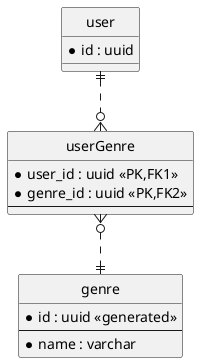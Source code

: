 
@startuml

hide circle
skinparam linetype ortho

entity "user" as user {
  *id : uuid
}

entity "genre" as genre {
  *id : uuid <<generated>>
  --
  *name : varchar
}

entity "userGenre" as userGenre {
  *user_id : uuid <<PK,FK1>>
  *genre_id : uuid <<PK,FK2>>
  --
}

user ||..o{ userGenre
userGenre }o..|| genre

@enduml